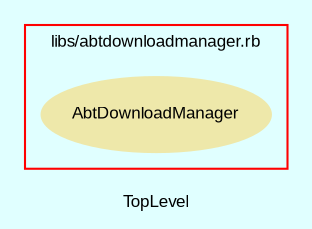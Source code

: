 digraph TopLevel {
    compound = true
    bgcolor = lightcyan1
    fontname = Arial
    fontsize = 8
    label = "TopLevel"
    node [
        fontname = Arial,
        fontsize = 8,
        color = black
    ]

    subgraph cluster_2 {
        fontname = Arial
        color = red
        label = "libs/abtdownloadmanager.rb"
        AbtDownloadManager [
            fontcolor = black,
            URL = "classes/AbtDownloadManager.html",
            shape = ellipse,
            color = palegoldenrod,
            style = filled,
            label = "AbtDownloadManager"
        ]

    }

}

